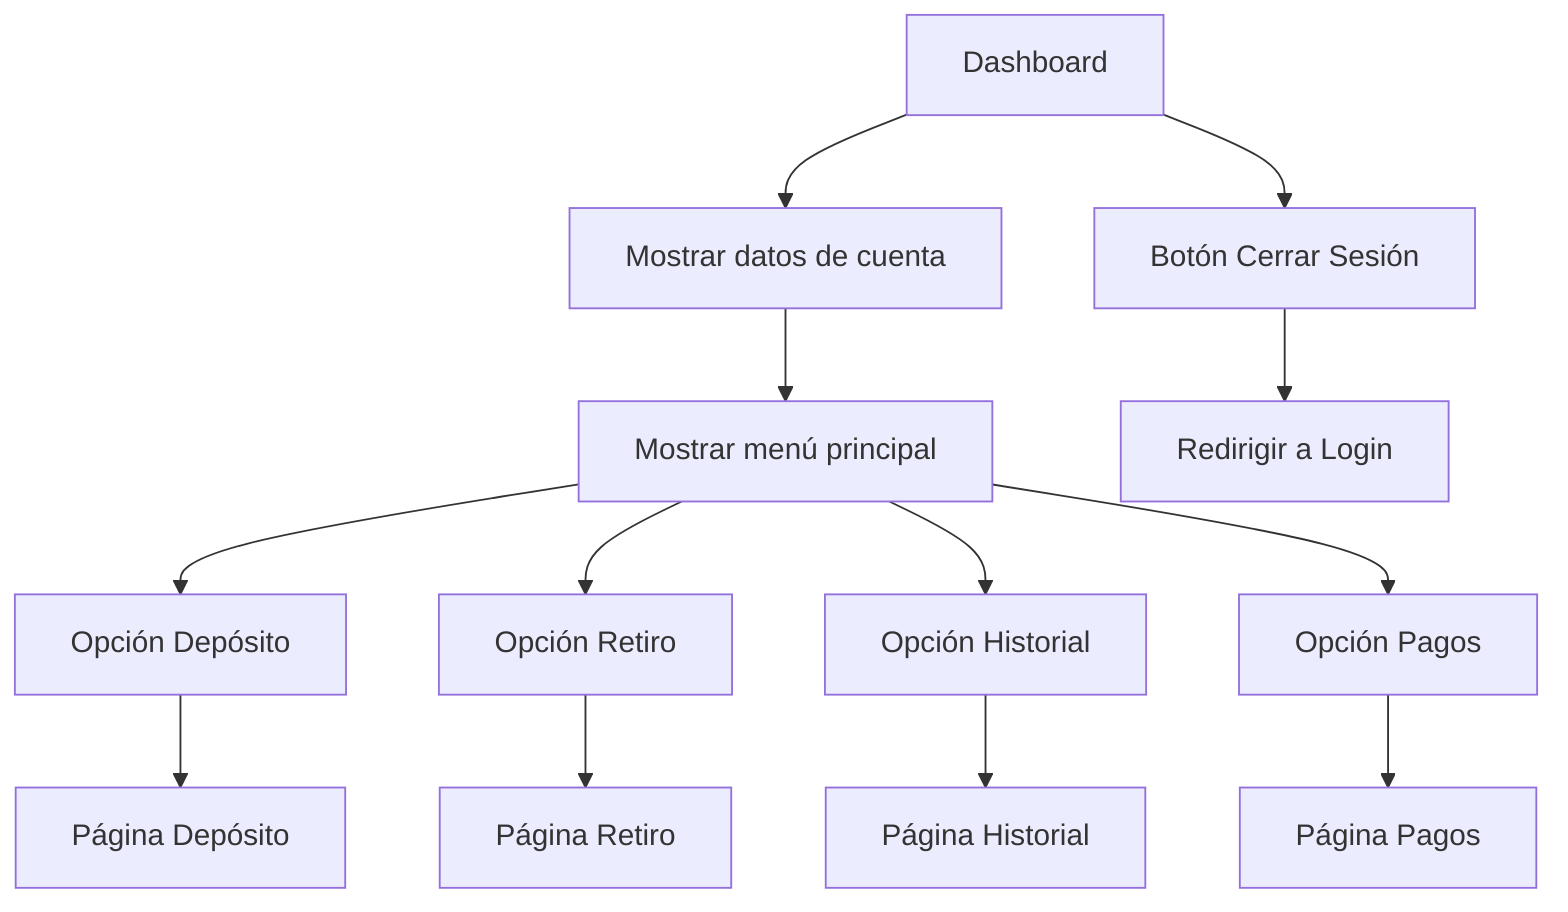 flowchart TD
    A[Dashboard] --> B[Mostrar datos de cuenta]
    B --> C[Mostrar menú principal]
    C --> D[Opción Depósito]
    C --> E[Opción Retiro]
    C --> F[Opción Historial]
    C --> G[Opción Pagos]
    A --> H[Botón Cerrar Sesión]
    H --> I[Redirigir a Login]
    D --> J[Página Depósito]
    E --> K[Página Retiro]
    F --> L[Página Historial]
    G --> M[Página Pagos]